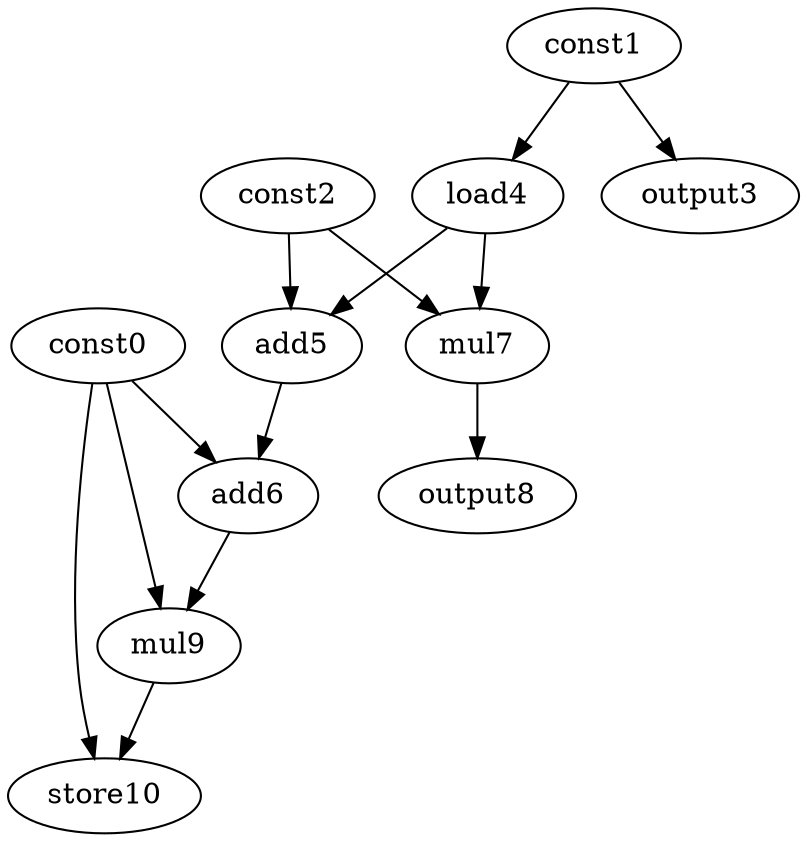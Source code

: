 digraph G { 
const0[opcode=const]; 
const1[opcode=const]; 
const2[opcode=const]; 
output3[opcode=output]; 
load4[opcode=load]; 
add5[opcode=add]; 
add6[opcode=add]; 
mul7[opcode=mul]; 
output8[opcode=output]; 
mul9[opcode=mul]; 
store10[opcode=store]; 
const1->output3[operand=0];
const1->load4[operand=0];
const2->add5[operand=0];
load4->add5[operand=1];
const2->mul7[operand=0];
load4->mul7[operand=1];
const0->add6[operand=0];
add5->add6[operand=1];
mul7->output8[operand=0];
const0->mul9[operand=0];
add6->mul9[operand=1];
const0->store10[operand=0];
mul9->store10[operand=1];
}
